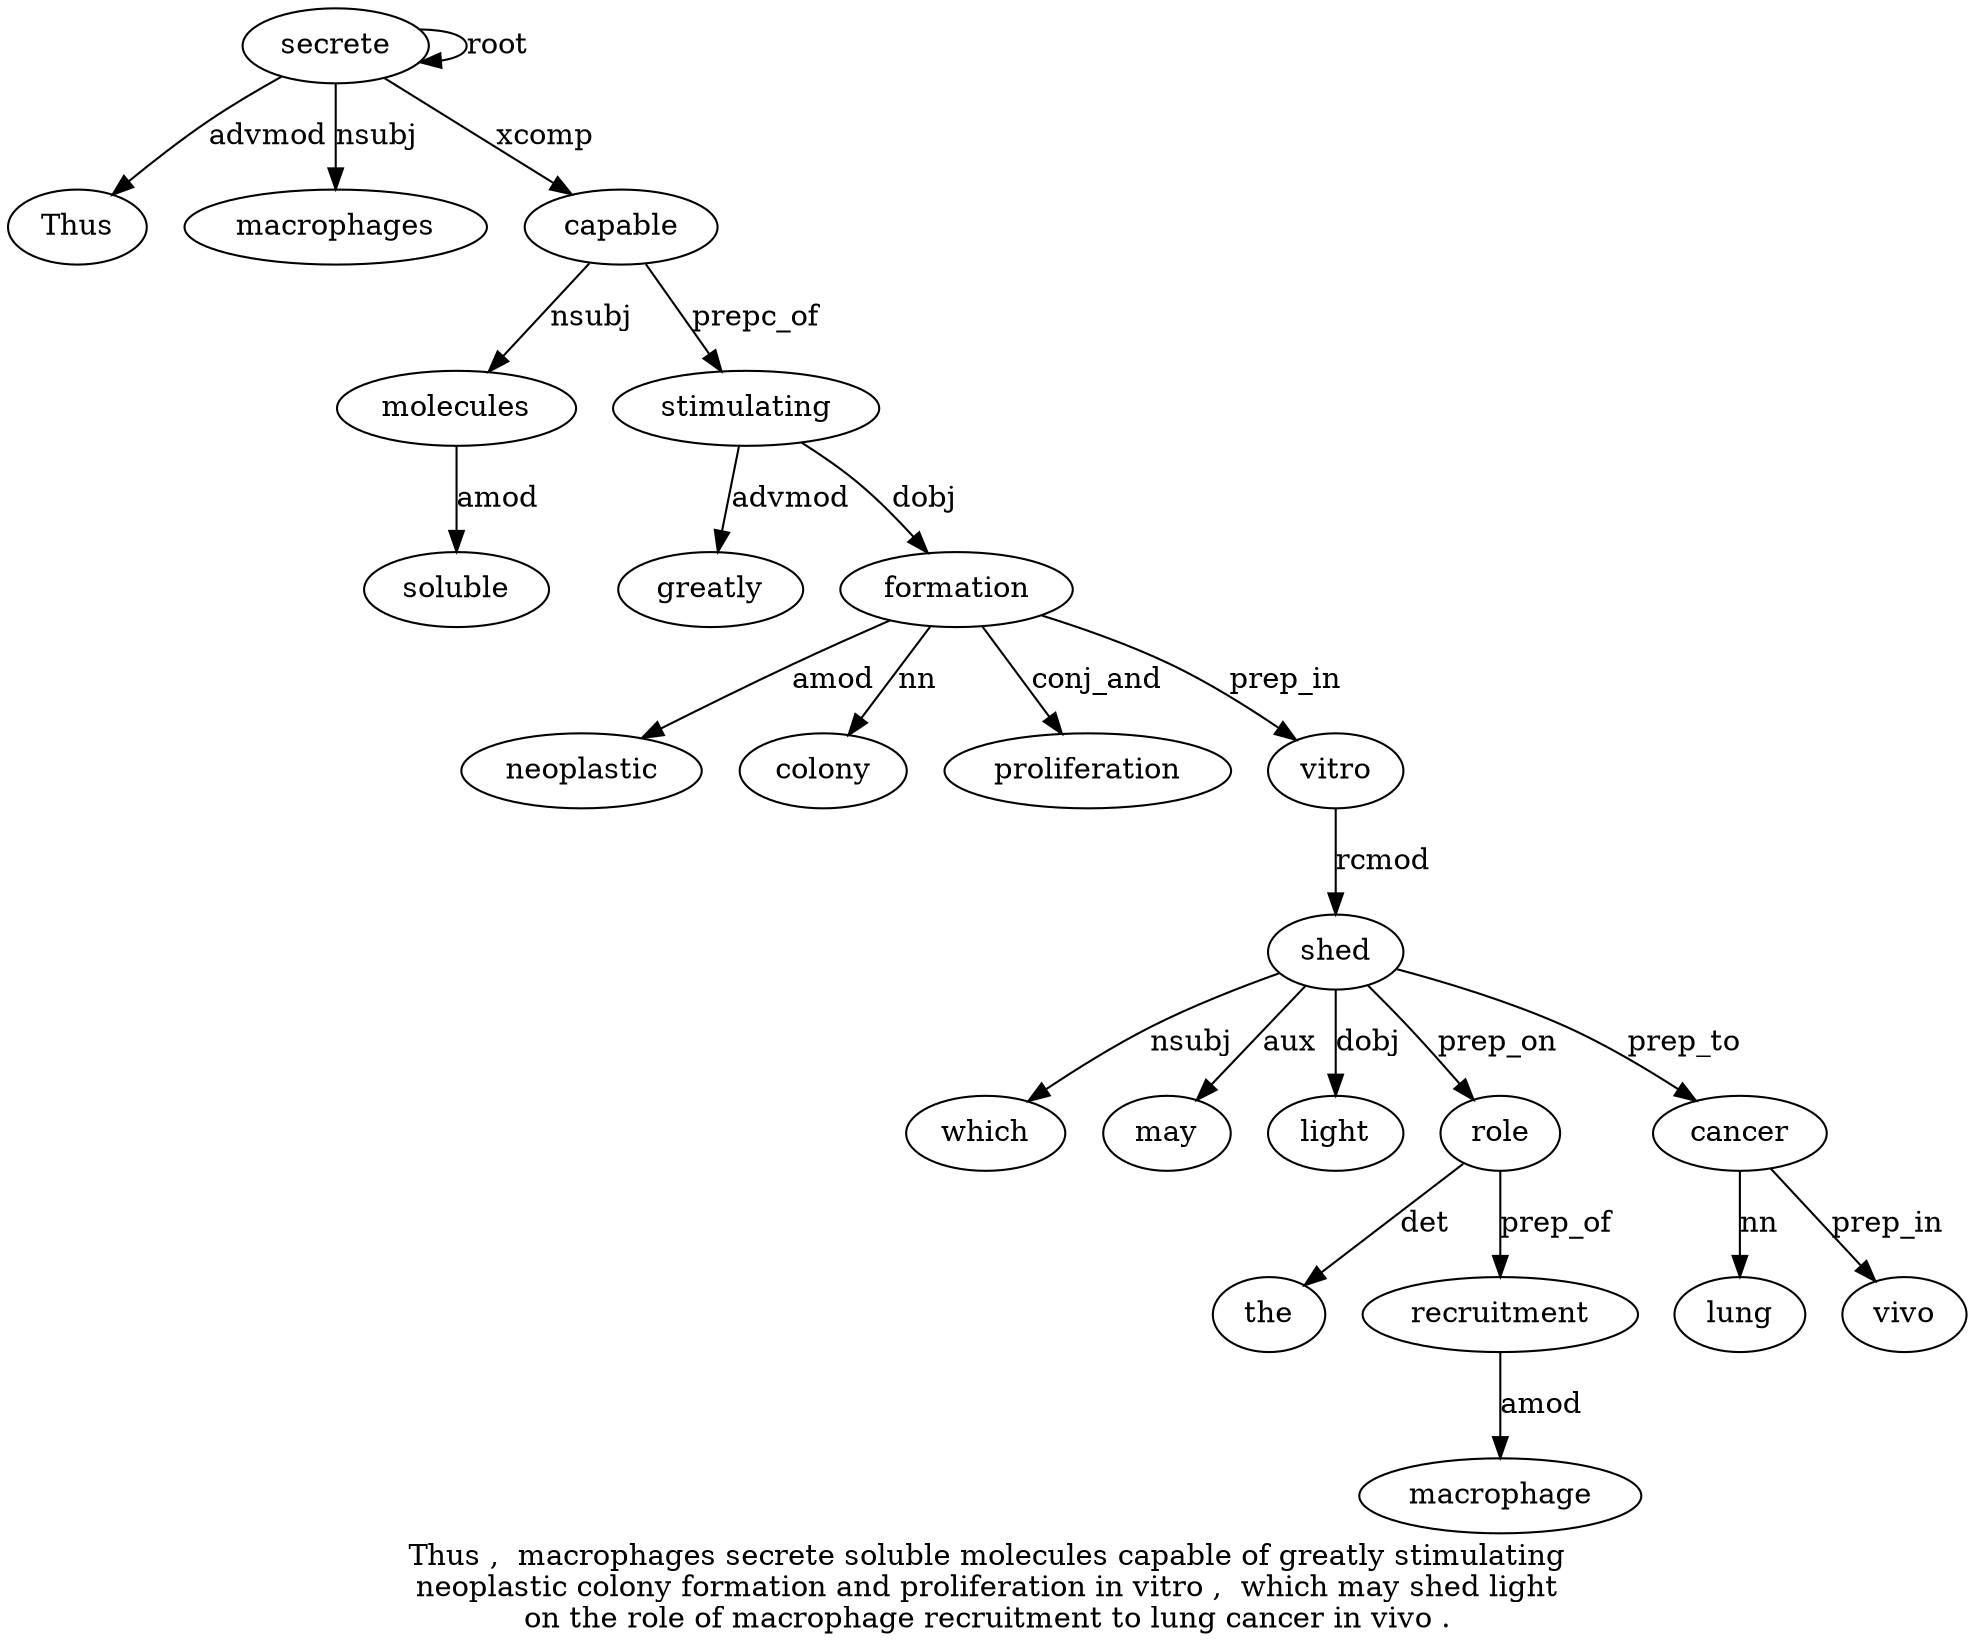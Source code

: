 digraph "Thus ,  macrophages secrete soluble molecules capable of greatly stimulating neoplastic colony formation and proliferation in vitro ,  which may shed light on the role of macrophage recruitment to lung cancer in vivo ." {
label="Thus ,  macrophages secrete soluble molecules capable of greatly stimulating
neoplastic colony formation and proliferation in vitro ,  which may shed light
on the role of macrophage recruitment to lung cancer in vivo .";
secrete4 [style=filled, fillcolor=white, label=secrete];
Thus1 [style=filled, fillcolor=white, label=Thus];
secrete4 -> Thus1  [label=advmod];
macrophages3 [style=filled, fillcolor=white, label=macrophages];
secrete4 -> macrophages3  [label=nsubj];
secrete4 -> secrete4  [label=root];
molecules6 [style=filled, fillcolor=white, label=molecules];
soluble5 [style=filled, fillcolor=white, label=soluble];
molecules6 -> soluble5  [label=amod];
capable7 [style=filled, fillcolor=white, label=capable];
capable7 -> molecules6  [label=nsubj];
secrete4 -> capable7  [label=xcomp];
stimulating10 [style=filled, fillcolor=white, label=stimulating];
greatly9 [style=filled, fillcolor=white, label=greatly];
stimulating10 -> greatly9  [label=advmod];
capable7 -> stimulating10  [label=prepc_of];
formation13 [style=filled, fillcolor=white, label=formation];
neoplastic11 [style=filled, fillcolor=white, label=neoplastic];
formation13 -> neoplastic11  [label=amod];
colony12 [style=filled, fillcolor=white, label=colony];
formation13 -> colony12  [label=nn];
stimulating10 -> formation13  [label=dobj];
proliferation15 [style=filled, fillcolor=white, label=proliferation];
formation13 -> proliferation15  [label=conj_and];
vitro17 [style=filled, fillcolor=white, label=vitro];
formation13 -> vitro17  [label=prep_in];
shed21 [style=filled, fillcolor=white, label=shed];
which19 [style=filled, fillcolor=white, label=which];
shed21 -> which19  [label=nsubj];
may20 [style=filled, fillcolor=white, label=may];
shed21 -> may20  [label=aux];
vitro17 -> shed21  [label=rcmod];
light22 [style=filled, fillcolor=white, label=light];
shed21 -> light22  [label=dobj];
role25 [style=filled, fillcolor=white, label=role];
the24 [style=filled, fillcolor=white, label=the];
role25 -> the24  [label=det];
shed21 -> role25  [label=prep_on];
recruitment28 [style=filled, fillcolor=white, label=recruitment];
macrophage27 [style=filled, fillcolor=white, label=macrophage];
recruitment28 -> macrophage27  [label=amod];
role25 -> recruitment28  [label=prep_of];
cancer31 [style=filled, fillcolor=white, label=cancer];
lung30 [style=filled, fillcolor=white, label=lung];
cancer31 -> lung30  [label=nn];
shed21 -> cancer31  [label=prep_to];
vivo33 [style=filled, fillcolor=white, label=vivo];
cancer31 -> vivo33  [label=prep_in];
}
